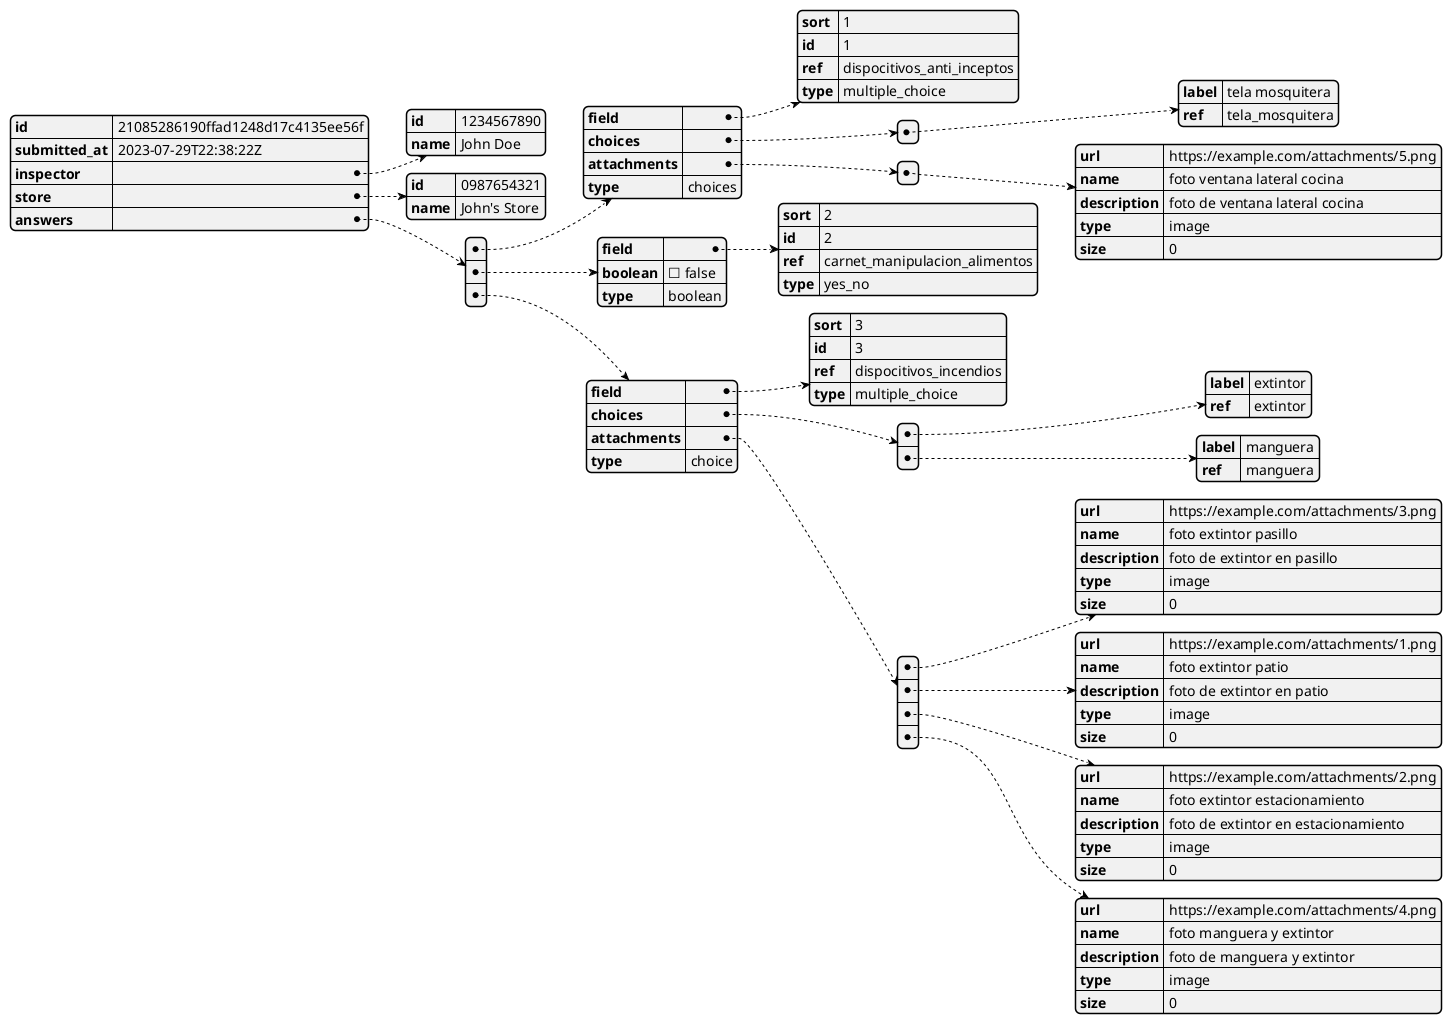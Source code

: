 @startjson
{
  "id": "21085286190ffad1248d17c4135ee56f",
  "submitted_at": "2023-07-29T22:38:22Z",
  "inspector": {
    "id": "1234567890",
    "name": "John Doe"
  },
  "store": {
    "id": "0987654321",
    "name": "John's Store"
  },
  "answers": [
    {
      "field": {
        "sort": 1,
        "id": "1",
        "ref": "dispocitivos_anti_inceptos",
        "type": "multiple_choice"
      },
      "choices": [
        {
          "label": "tela mosquitera",
          "ref": "tela_mosquitera"
        }
      ],
      "attachments": [
        {
          "url": "https://example.com/attachments/5.png",
          "name": "foto ventana lateral cocina",
          "description": "foto de ventana lateral cocina",
          "type": "image",
          "size": 0
        }
      ],
      "type": "choices"
    },
    {
      "field": {
        "sort": 2,
        "id": "2",
        "ref": "carnet_manipulacion_alimentos",
        "type": "yes_no"
      },
      "boolean": false,
      "type": "boolean"
    },
    {
      "field": {
        "sort": 3,
        "id": "3",
        "ref": "dispocitivos_incendios",
        "type": "multiple_choice"
      },
      "choices": [
        {
          "label": "extintor",
          "ref": "extintor"
        },
        {
          "label": "manguera",
          "ref": "manguera"
        }
      ],
      "attachments": [
        {
          "url": "https://example.com/attachments/3.png",
          "name": "foto extintor pasillo",
          "description": "foto de extintor en pasillo",
          "type": "image",
          "size": 0
        },
        {
          "url": "https://example.com/attachments/1.png",
          "name": "foto extintor patio",
          "description": "foto de extintor en patio",
          "type": "image",
          "size": 0
        },
        {
          "url": "https://example.com/attachments/2.png",
          "name": "foto extintor estacionamiento",
          "description": "foto de extintor en estacionamiento",
          "type": "image",
          "size": 0
        },
        {
          "url": "https://example.com/attachments/4.png",
          "name": "foto manguera y extintor",
          "description": "foto de manguera y extintor",
          "type": "image",
          "size": 0
        }
      ],
      "type": "choice"
    }
  ]
}

@endjson